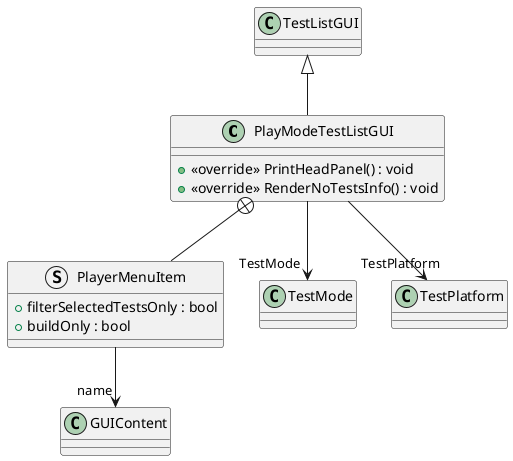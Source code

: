 @startuml
class PlayModeTestListGUI {
    + <<override>> PrintHeadPanel() : void
    + <<override>> RenderNoTestsInfo() : void
}
struct PlayerMenuItem {
    + filterSelectedTestsOnly : bool
    + buildOnly : bool
}
TestListGUI <|-- PlayModeTestListGUI
PlayModeTestListGUI --> "TestMode" TestMode
PlayModeTestListGUI --> "TestPlatform" TestPlatform
PlayModeTestListGUI +-- PlayerMenuItem
PlayerMenuItem --> "name" GUIContent
@enduml
